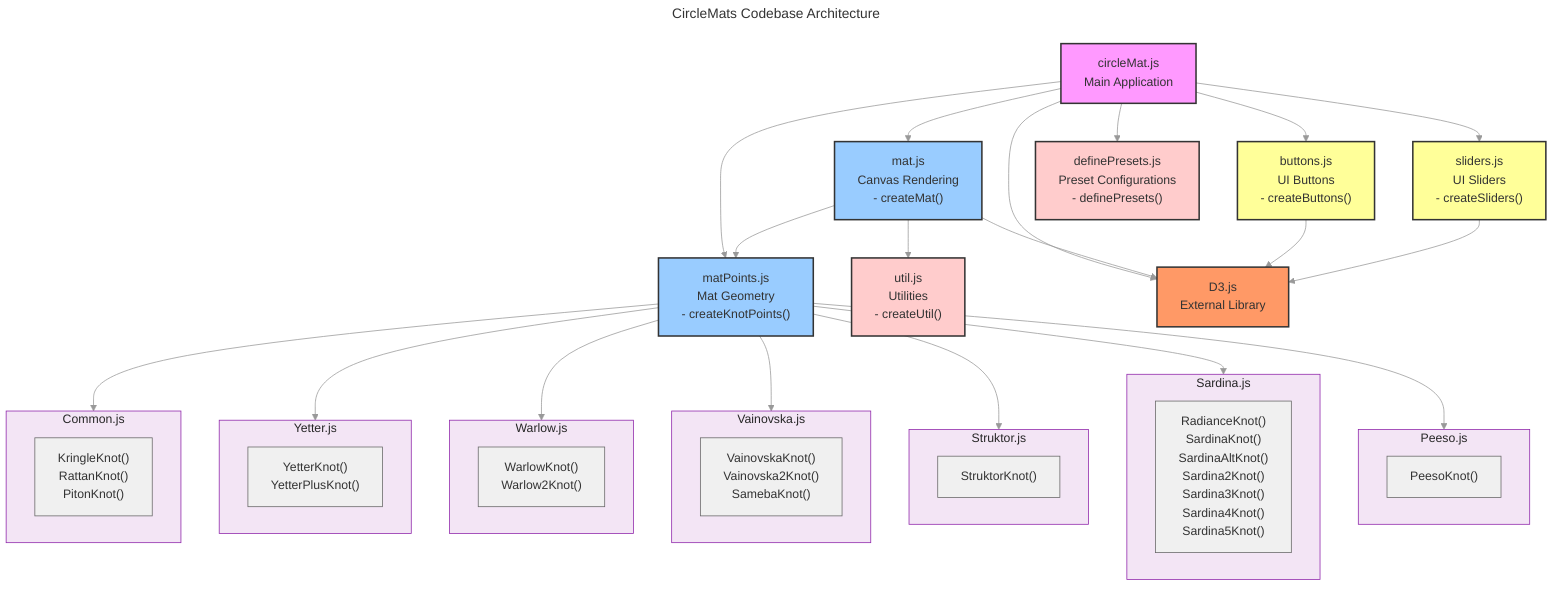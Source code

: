 ---
title: CircleMats Codebase Architecture
description: Visualization of module relationships and dependencies in the CircleMats project.
---

%%{init: {'theme': 'base', 'themeVariables': { 'primaryColor': '#f0f0f0', 'primaryTextColor': '#333', 'primaryBorderColor': '#666', 'lineColor': '#999', 'secondaryColor': '#e6e6e6', 'tertiaryColor': '#d9d9d9'}}}%%

graph TD
    %% Main Application File
    circleMat["circleMat.js<br/>Main Application"]
    
    %% Core Modules
    mat["mat.js<br/>Canvas Rendering<br/>- createMat()"]
    matPoints["matPoints.js<br/>Mat Geometry<br/>- createKnotPoints()"]
    
    %% UI Components
    buttons["buttons.js<br/>UI Buttons<br/>- createButtons()"]
    sliders["sliders.js<br/>UI Sliders<br/>- createSliders()"]
    
    %% Knot Types
    subgraph CommonSG[Common.js]
        Common["KringleKnot()<br/>RattanKnot()<br/>PitonKnot()"]
    end
    
    subgraph YetterSG[Yetter.js]
        Yetter["YetterKnot()<br/>YetterPlusKnot()"]
    end
    
    subgraph WarlowSG[Warlow.js]
        Warlow["WarlowKnot()<br/>Warlow2Knot()"]
    end
    
    subgraph VainovskaSG[Vainovska.js]
        Vainovska["VainovskaKnot()<br/>Vainovska2Knot()<br/>SamebaKnot()"]
    end
    
    subgraph StruktorSG[Struktor.js]
        Struktor["StruktorKnot()"]
    end
    
    subgraph SardinaSG[Sardina.js]
        Sardina["RadianceKnot()<br/>SardinaKnot()<br/>SardinaAltKnot()<br/>Sardina2Knot()<br/>Sardina3Knot()<br/>Sardina4Knot()<br/>Sardina5Knot()"]
    end
    
    subgraph PeesoSG[Peeso.js]
        Peeso["PeesoKnot()"]
    end
    
    %% Utility
    util["util.js<br/>Utilities<br/>- createUtil()"]
    definePresets["definePresets.js<br/>Preset Configurations<br/>- definePresets()"]
    
    %% D3.js Dependency
    D3["D3.js<br/>External Library"]
    
    %% Relationships
    circleMat --> D3
    circleMat --> mat
    circleMat --> matPoints
    circleMat --> buttons
    circleMat --> sliders
    circleMat --> definePresets
    
    mat --> matPoints
    mat --> util
    mat --> D3
    
    buttons --> D3
    sliders --> D3
    matPoints --> CommonSG
    matPoints --> YetterSG
    matPoints --> WarlowSG
    matPoints --> VainovskaSG
    matPoints --> StruktorSG
    matPoints --> SardinaSG
    matPoints --> PeesoSG
    
    %% Style Definitions
    classDef app fill:#f9f,stroke:#333,stroke-width:2px
    classDef core fill:#9cf,stroke:#333,stroke-width:2px
    classDef ui fill:#ff9,stroke:#333,stroke-width:2px
    classDef util fill:#fcc,stroke:#333,stroke-width:2px
    classDef ext fill:#f96,stroke:#333,stroke-width:2px

    %% Knot Subgraph Style - Single style for all knot subgraphs
    classDef knot fill:#f3e5f5,stroke:#8e24aa,stroke-width:2px  %% Light Purple
    
    %% Apply Styles
    class circleMat app
    class mat,matPoints core
    class buttons,sliders ui
    class util,definePresets util
    class D3 ext
    
    %% Apply Knot Subgraph Style
    class CommonSG,YetterSG,WarlowSG,VainovskaSG,StruktorSG,SardinaSG,PeesoSG knot